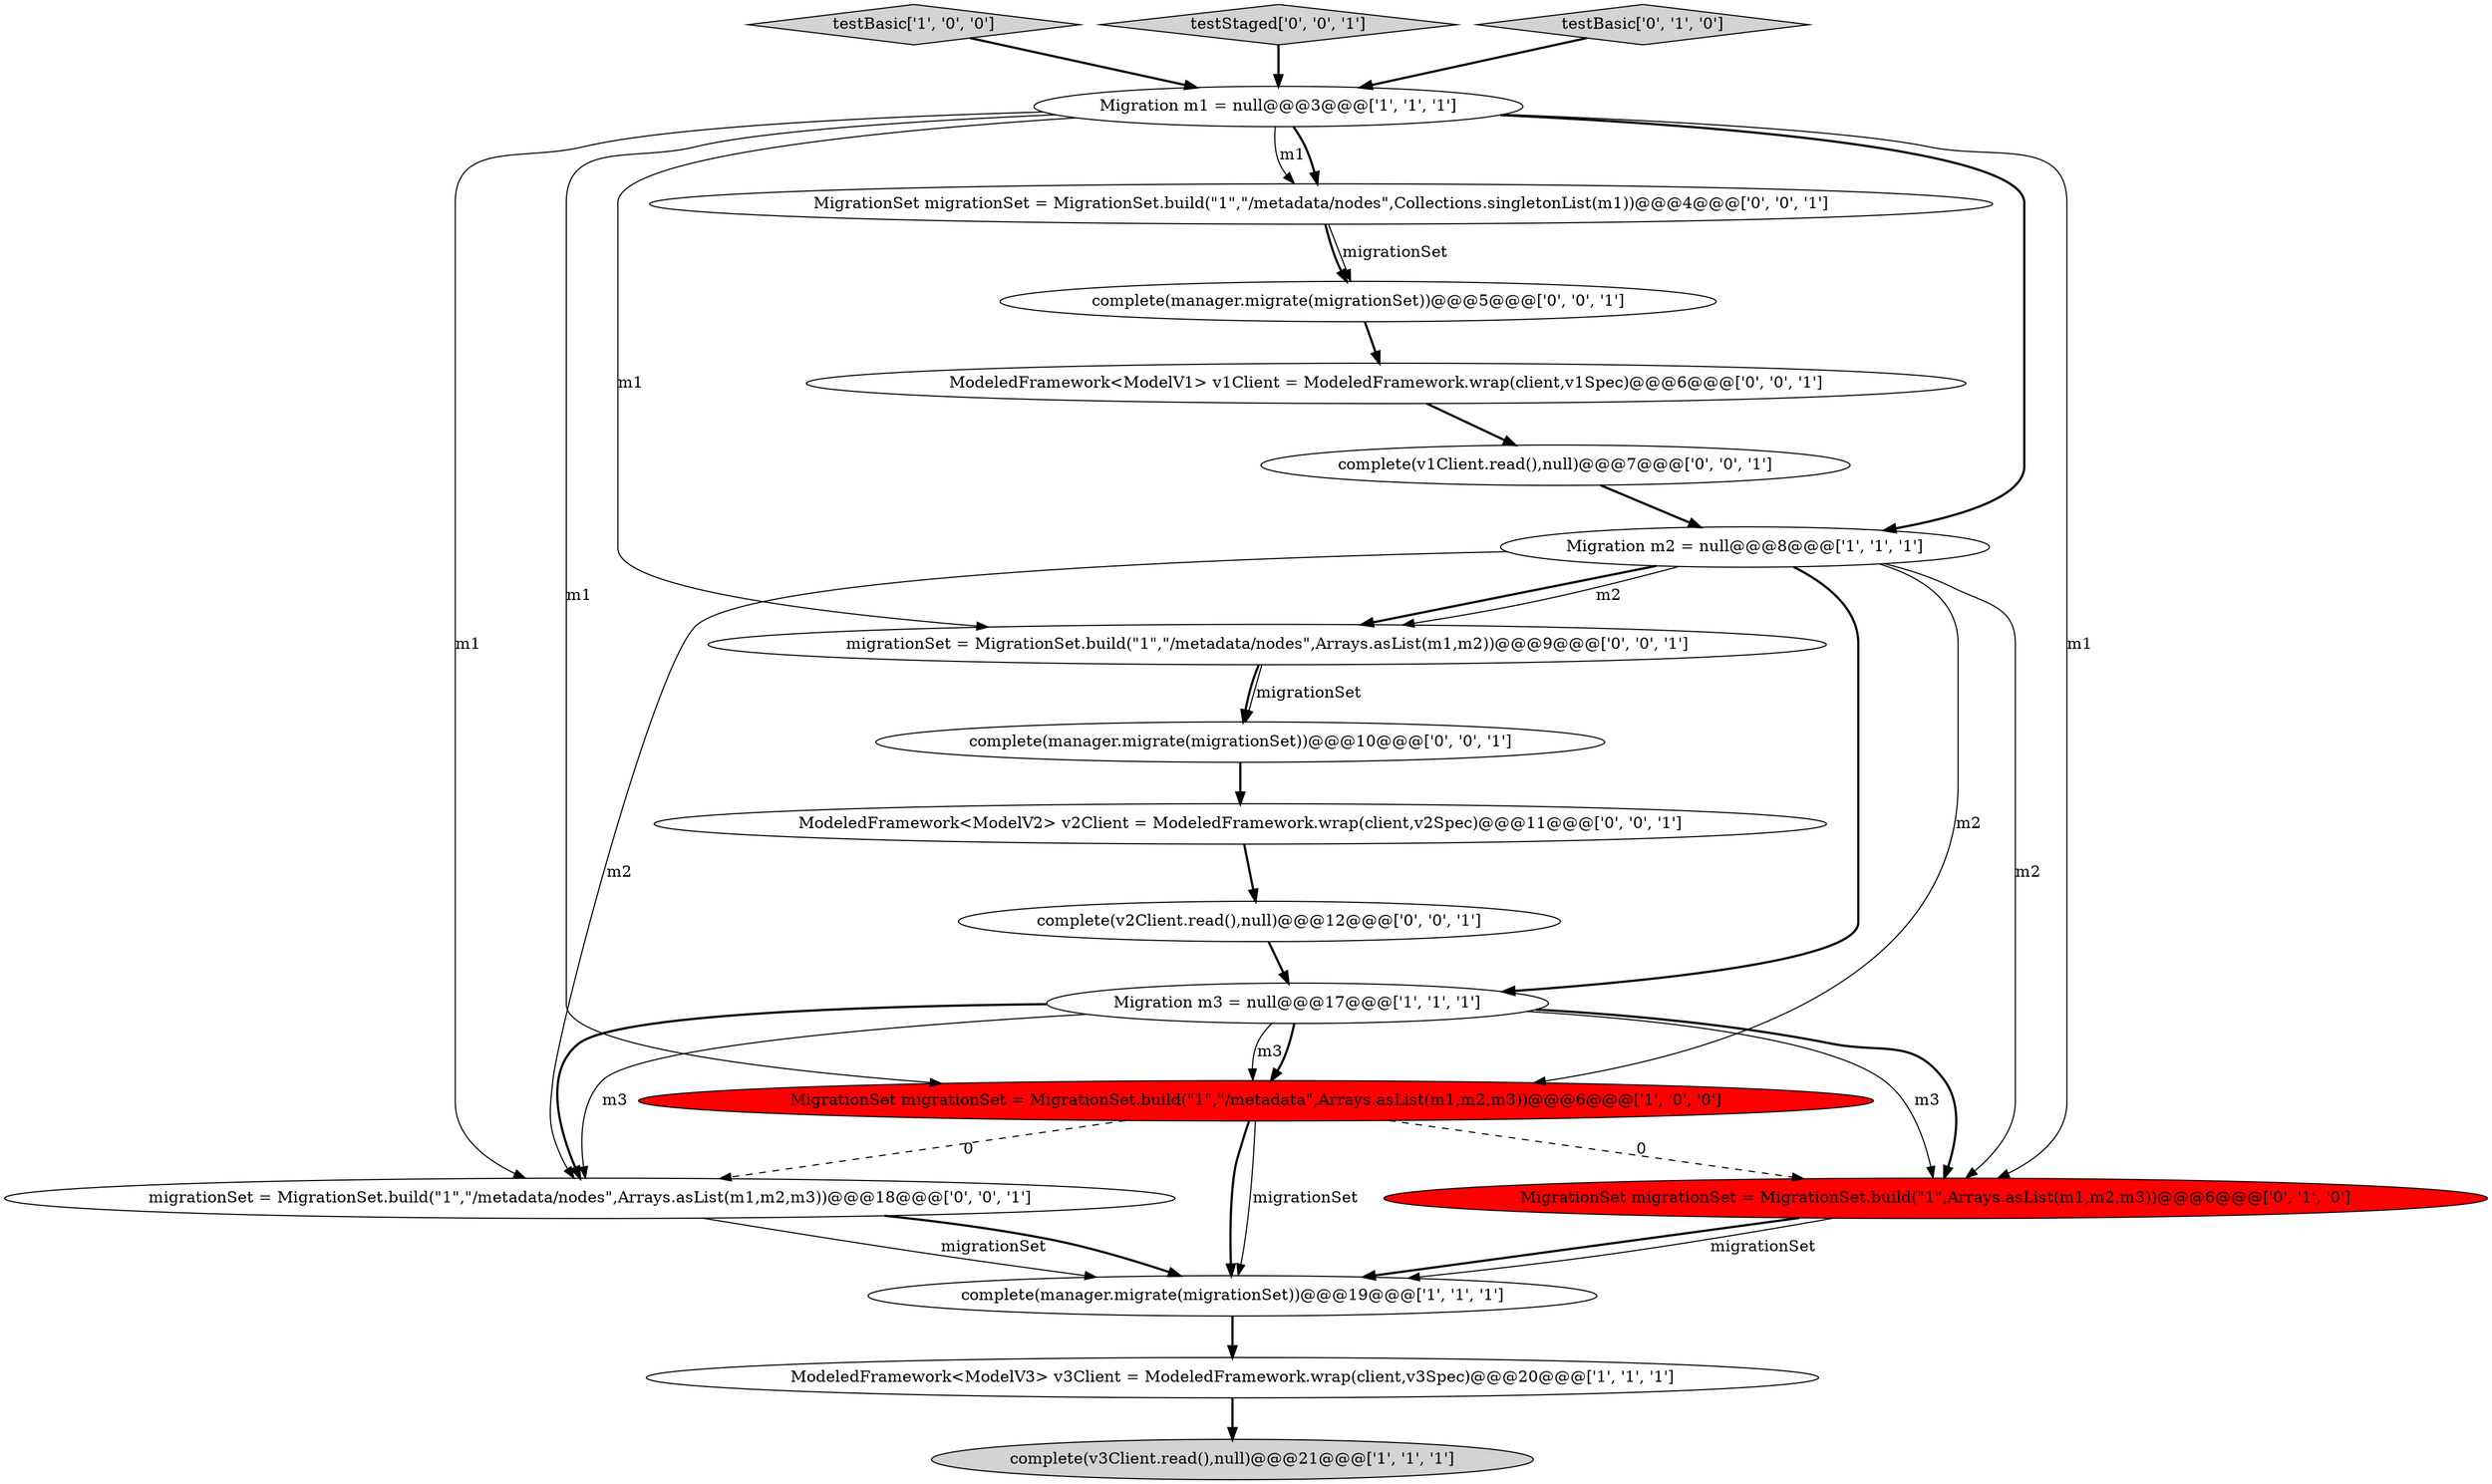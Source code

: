 digraph {
3 [style = filled, label = "MigrationSet migrationSet = MigrationSet.build(\"1\",\"/metadata\",Arrays.asList(m1,m2,m3))@@@6@@@['1', '0', '0']", fillcolor = red, shape = ellipse image = "AAA1AAABBB1BBB"];
4 [style = filled, label = "Migration m1 = null@@@3@@@['1', '1', '1']", fillcolor = white, shape = ellipse image = "AAA0AAABBB1BBB"];
13 [style = filled, label = "ModeledFramework<ModelV1> v1Client = ModeledFramework.wrap(client,v1Spec)@@@6@@@['0', '0', '1']", fillcolor = white, shape = ellipse image = "AAA0AAABBB3BBB"];
16 [style = filled, label = "migrationSet = MigrationSet.build(\"1\",\"/metadata/nodes\",Arrays.asList(m1,m2))@@@9@@@['0', '0', '1']", fillcolor = white, shape = ellipse image = "AAA0AAABBB3BBB"];
8 [style = filled, label = "MigrationSet migrationSet = MigrationSet.build(\"1\",Arrays.asList(m1,m2,m3))@@@6@@@['0', '1', '0']", fillcolor = red, shape = ellipse image = "AAA1AAABBB2BBB"];
0 [style = filled, label = "testBasic['1', '0', '0']", fillcolor = lightgray, shape = diamond image = "AAA0AAABBB1BBB"];
6 [style = filled, label = "complete(manager.migrate(migrationSet))@@@19@@@['1', '1', '1']", fillcolor = white, shape = ellipse image = "AAA0AAABBB1BBB"];
12 [style = filled, label = "MigrationSet migrationSet = MigrationSet.build(\"1\",\"/metadata/nodes\",Collections.singletonList(m1))@@@4@@@['0', '0', '1']", fillcolor = white, shape = ellipse image = "AAA0AAABBB3BBB"];
5 [style = filled, label = "Migration m2 = null@@@8@@@['1', '1', '1']", fillcolor = white, shape = ellipse image = "AAA0AAABBB1BBB"];
7 [style = filled, label = "Migration m3 = null@@@17@@@['1', '1', '1']", fillcolor = white, shape = ellipse image = "AAA0AAABBB1BBB"];
15 [style = filled, label = "complete(v1Client.read(),null)@@@7@@@['0', '0', '1']", fillcolor = white, shape = ellipse image = "AAA0AAABBB3BBB"];
17 [style = filled, label = "ModeledFramework<ModelV2> v2Client = ModeledFramework.wrap(client,v2Spec)@@@11@@@['0', '0', '1']", fillcolor = white, shape = ellipse image = "AAA0AAABBB3BBB"];
19 [style = filled, label = "migrationSet = MigrationSet.build(\"1\",\"/metadata/nodes\",Arrays.asList(m1,m2,m3))@@@18@@@['0', '0', '1']", fillcolor = white, shape = ellipse image = "AAA0AAABBB3BBB"];
10 [style = filled, label = "testStaged['0', '0', '1']", fillcolor = lightgray, shape = diamond image = "AAA0AAABBB3BBB"];
14 [style = filled, label = "complete(manager.migrate(migrationSet))@@@5@@@['0', '0', '1']", fillcolor = white, shape = ellipse image = "AAA0AAABBB3BBB"];
11 [style = filled, label = "complete(manager.migrate(migrationSet))@@@10@@@['0', '0', '1']", fillcolor = white, shape = ellipse image = "AAA0AAABBB3BBB"];
9 [style = filled, label = "testBasic['0', '1', '0']", fillcolor = lightgray, shape = diamond image = "AAA0AAABBB2BBB"];
18 [style = filled, label = "complete(v2Client.read(),null)@@@12@@@['0', '0', '1']", fillcolor = white, shape = ellipse image = "AAA0AAABBB3BBB"];
1 [style = filled, label = "complete(v3Client.read(),null)@@@21@@@['1', '1', '1']", fillcolor = lightgray, shape = ellipse image = "AAA0AAABBB1BBB"];
2 [style = filled, label = "ModeledFramework<ModelV3> v3Client = ModeledFramework.wrap(client,v3Spec)@@@20@@@['1', '1', '1']", fillcolor = white, shape = ellipse image = "AAA0AAABBB1BBB"];
4->16 [style = solid, label="m1"];
4->12 [style = solid, label="m1"];
16->11 [style = bold, label=""];
7->3 [style = solid, label="m3"];
2->1 [style = bold, label=""];
5->19 [style = solid, label="m2"];
9->4 [style = bold, label=""];
7->8 [style = solid, label="m3"];
19->6 [style = solid, label="migrationSet"];
3->6 [style = bold, label=""];
8->6 [style = bold, label=""];
5->8 [style = solid, label="m2"];
7->8 [style = bold, label=""];
19->6 [style = bold, label=""];
4->19 [style = solid, label="m1"];
7->3 [style = bold, label=""];
15->5 [style = bold, label=""];
16->11 [style = solid, label="migrationSet"];
3->19 [style = dashed, label="0"];
6->2 [style = bold, label=""];
4->3 [style = solid, label="m1"];
5->16 [style = bold, label=""];
3->6 [style = solid, label="migrationSet"];
5->3 [style = solid, label="m2"];
4->8 [style = solid, label="m1"];
0->4 [style = bold, label=""];
8->6 [style = solid, label="migrationSet"];
12->14 [style = bold, label=""];
10->4 [style = bold, label=""];
4->12 [style = bold, label=""];
5->16 [style = solid, label="m2"];
5->7 [style = bold, label=""];
11->17 [style = bold, label=""];
3->8 [style = dashed, label="0"];
13->15 [style = bold, label=""];
14->13 [style = bold, label=""];
12->14 [style = solid, label="migrationSet"];
18->7 [style = bold, label=""];
7->19 [style = bold, label=""];
4->5 [style = bold, label=""];
17->18 [style = bold, label=""];
7->19 [style = solid, label="m3"];
}
